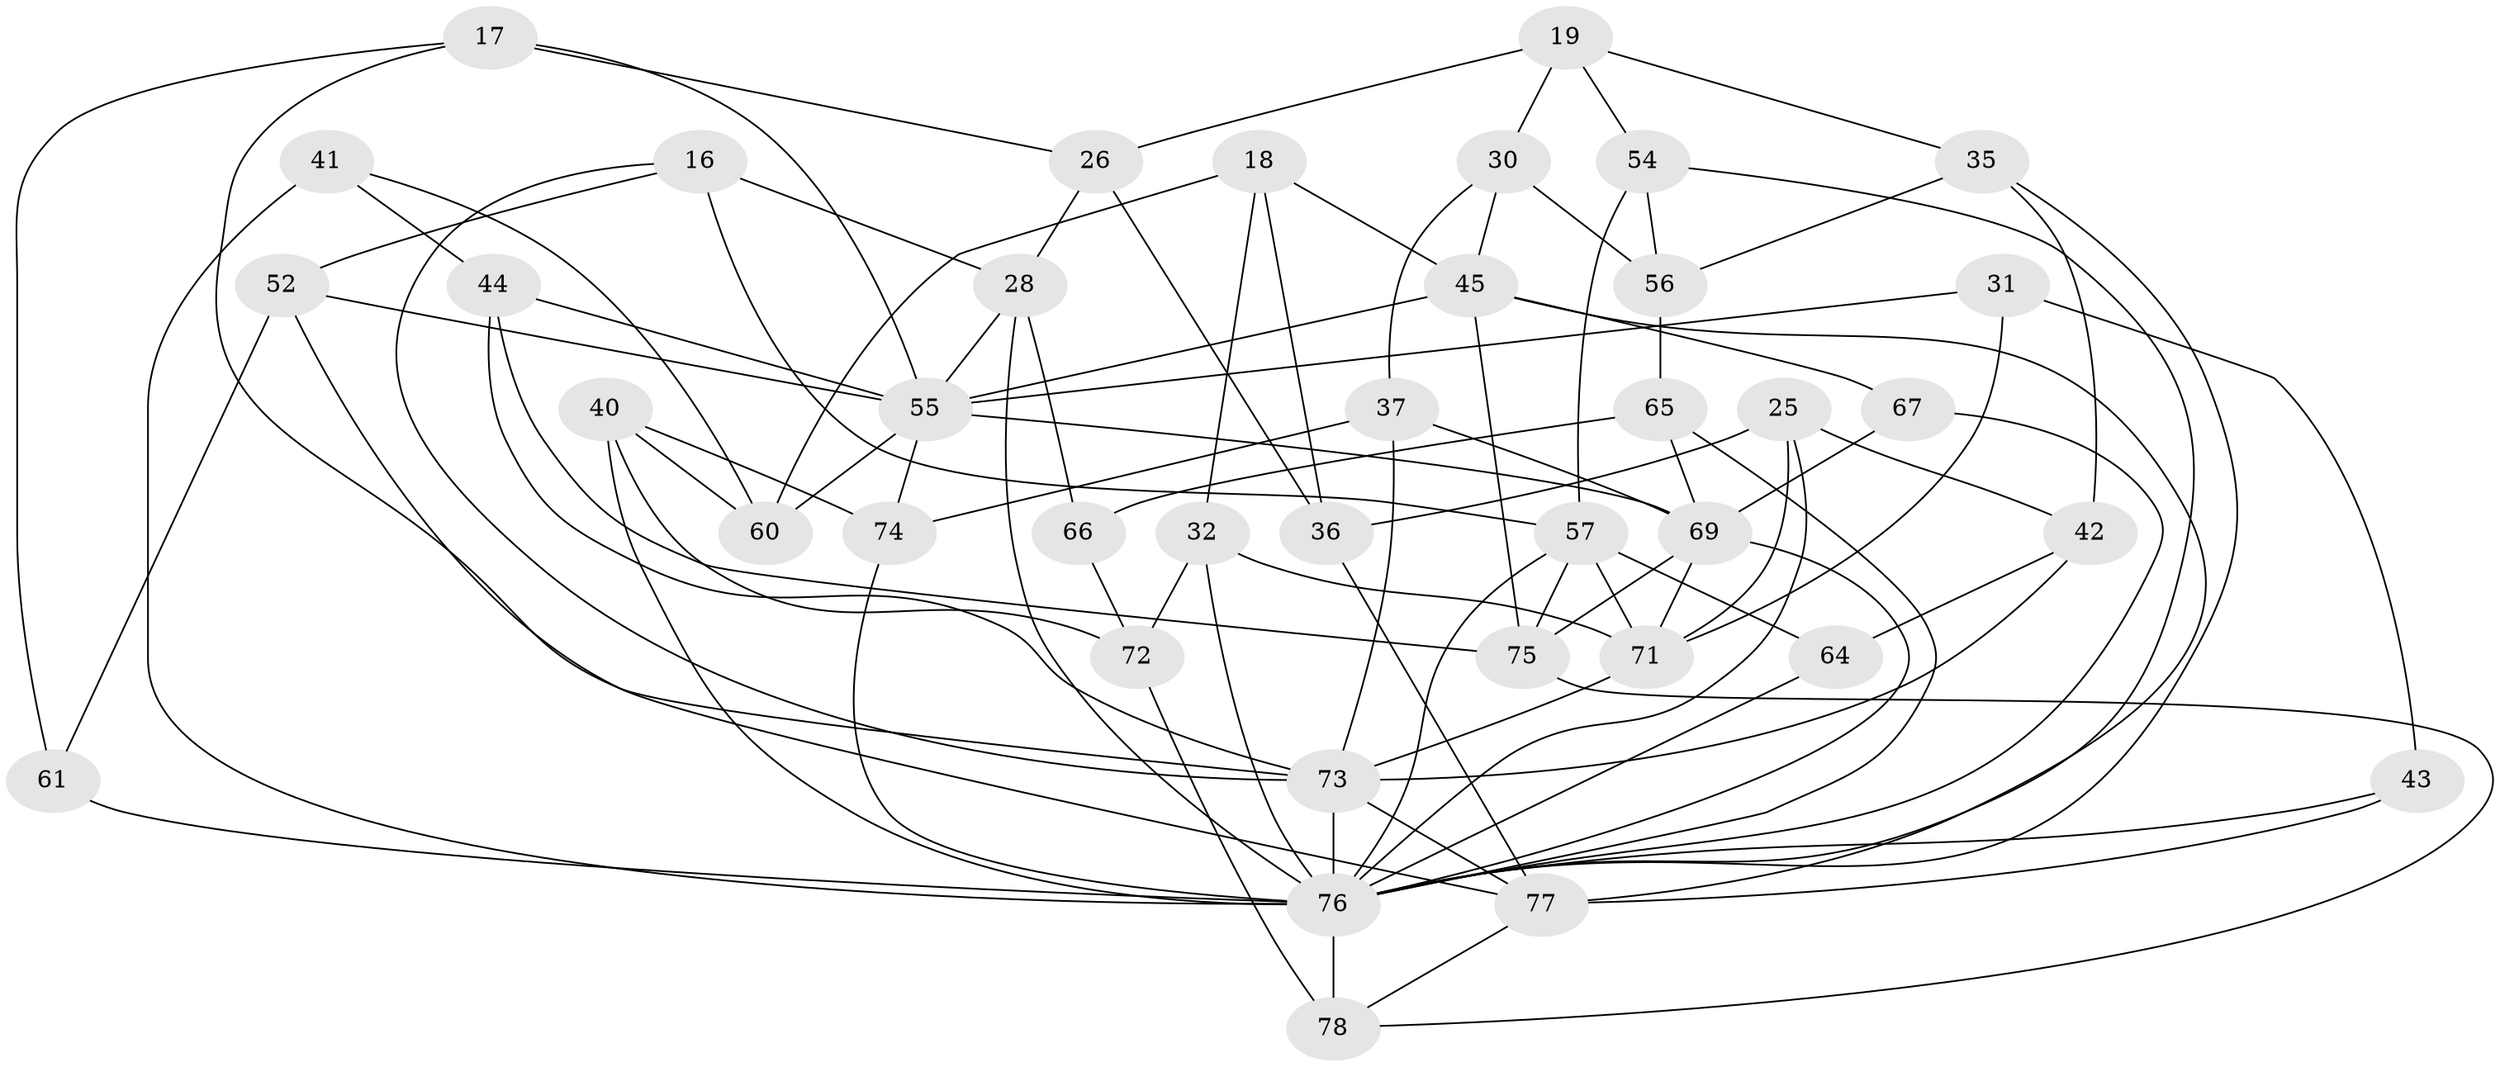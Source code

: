 // original degree distribution, {4: 1.0}
// Generated by graph-tools (version 1.1) at 2025/56/03/09/25 04:56:48]
// undirected, 39 vertices, 92 edges
graph export_dot {
graph [start="1"]
  node [color=gray90,style=filled];
  16;
  17;
  18;
  19;
  25;
  26;
  28 [super="+20"];
  30;
  31;
  32;
  35;
  36;
  37;
  40 [super="+1+21"];
  41;
  42;
  43;
  44;
  45 [super="+14"];
  52;
  54;
  55 [super="+9"];
  56;
  57 [super="+10+24"];
  60;
  61;
  64 [super="+7"];
  65 [super="+29"];
  66;
  67;
  69 [super="+13+59"];
  71 [super="+15+50"];
  72;
  73 [super="+4+38+51+70"];
  74 [super="+46"];
  75 [super="+62"];
  76 [super="+5+6+68+63"];
  77 [super="+34"];
  78 [super="+22"];
  16 -- 52;
  16 -- 57;
  16 -- 28;
  16 -- 73;
  17 -- 55;
  17 -- 26;
  17 -- 61;
  17 -- 73;
  18 -- 45;
  18 -- 60;
  18 -- 36;
  18 -- 32;
  19 -- 54;
  19 -- 30;
  19 -- 35;
  19 -- 26;
  25 -- 42;
  25 -- 36;
  25 -- 76;
  25 -- 71;
  26 -- 28;
  26 -- 36;
  28 -- 55;
  28 -- 76 [weight=2];
  28 -- 66;
  30 -- 37;
  30 -- 45;
  30 -- 56;
  31 -- 43;
  31 -- 71 [weight=2];
  31 -- 55;
  32 -- 72;
  32 -- 71;
  32 -- 76;
  35 -- 56;
  35 -- 42;
  35 -- 76;
  36 -- 77;
  37 -- 74;
  37 -- 73;
  37 -- 69;
  40 -- 72;
  40 -- 74 [weight=2];
  40 -- 60;
  40 -- 76 [weight=4];
  41 -- 44;
  41 -- 60;
  41 -- 76 [weight=2];
  42 -- 64;
  42 -- 73;
  43 -- 76;
  43 -- 77 [weight=2];
  44 -- 75;
  44 -- 55;
  44 -- 73;
  45 -- 77;
  45 -- 75;
  45 -- 67;
  45 -- 55;
  52 -- 77;
  52 -- 61;
  52 -- 55;
  54 -- 56;
  54 -- 76;
  54 -- 57;
  55 -- 74 [weight=2];
  55 -- 60;
  55 -- 69;
  56 -- 65;
  57 -- 64 [weight=3];
  57 -- 71 [weight=3];
  57 -- 75;
  57 -- 76;
  61 -- 76 [weight=2];
  64 -- 76 [weight=2];
  65 -- 66 [weight=2];
  65 -- 76 [weight=2];
  65 -- 69;
  66 -- 72;
  67 -- 76 [weight=2];
  67 -- 69;
  69 -- 75 [weight=2];
  69 -- 76;
  69 -- 71;
  71 -- 73 [weight=2];
  72 -- 78;
  73 -- 76 [weight=3];
  73 -- 77 [weight=2];
  74 -- 76;
  75 -- 78;
  76 -- 78 [weight=3];
  77 -- 78;
}
